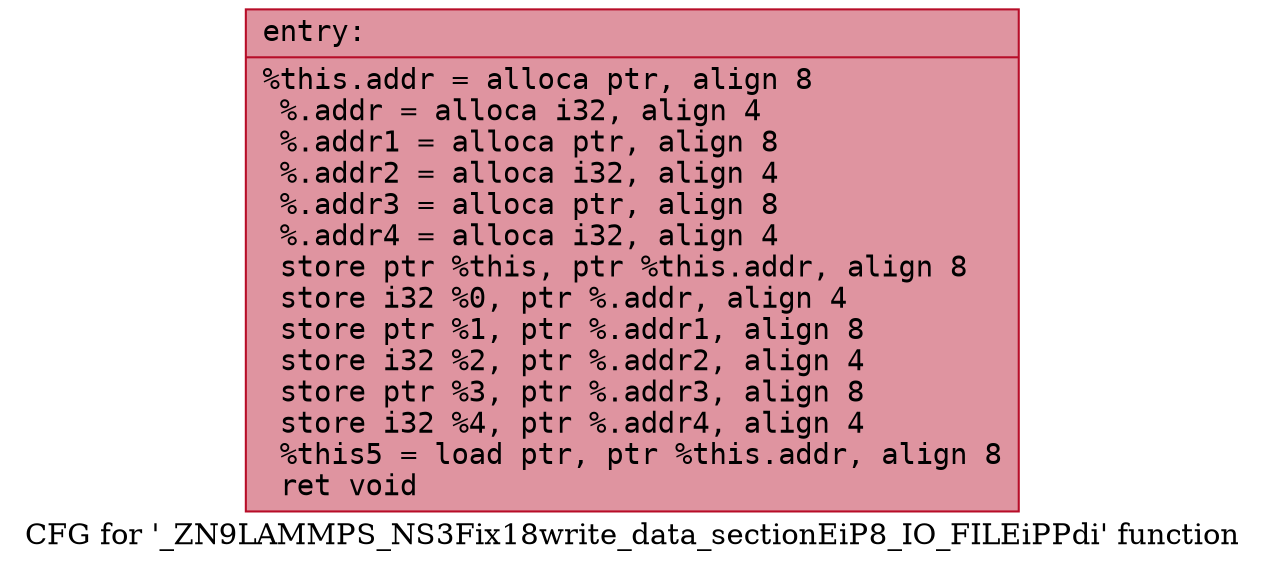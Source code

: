 digraph "CFG for '_ZN9LAMMPS_NS3Fix18write_data_sectionEiP8_IO_FILEiPPdi' function" {
	label="CFG for '_ZN9LAMMPS_NS3Fix18write_data_sectionEiP8_IO_FILEiPPdi' function";

	Node0x560f40db7980 [shape=record,color="#b70d28ff", style=filled, fillcolor="#b70d2870" fontname="Courier",label="{entry:\l|  %this.addr = alloca ptr, align 8\l  %.addr = alloca i32, align 4\l  %.addr1 = alloca ptr, align 8\l  %.addr2 = alloca i32, align 4\l  %.addr3 = alloca ptr, align 8\l  %.addr4 = alloca i32, align 4\l  store ptr %this, ptr %this.addr, align 8\l  store i32 %0, ptr %.addr, align 4\l  store ptr %1, ptr %.addr1, align 8\l  store i32 %2, ptr %.addr2, align 4\l  store ptr %3, ptr %.addr3, align 8\l  store i32 %4, ptr %.addr4, align 4\l  %this5 = load ptr, ptr %this.addr, align 8\l  ret void\l}"];
}
